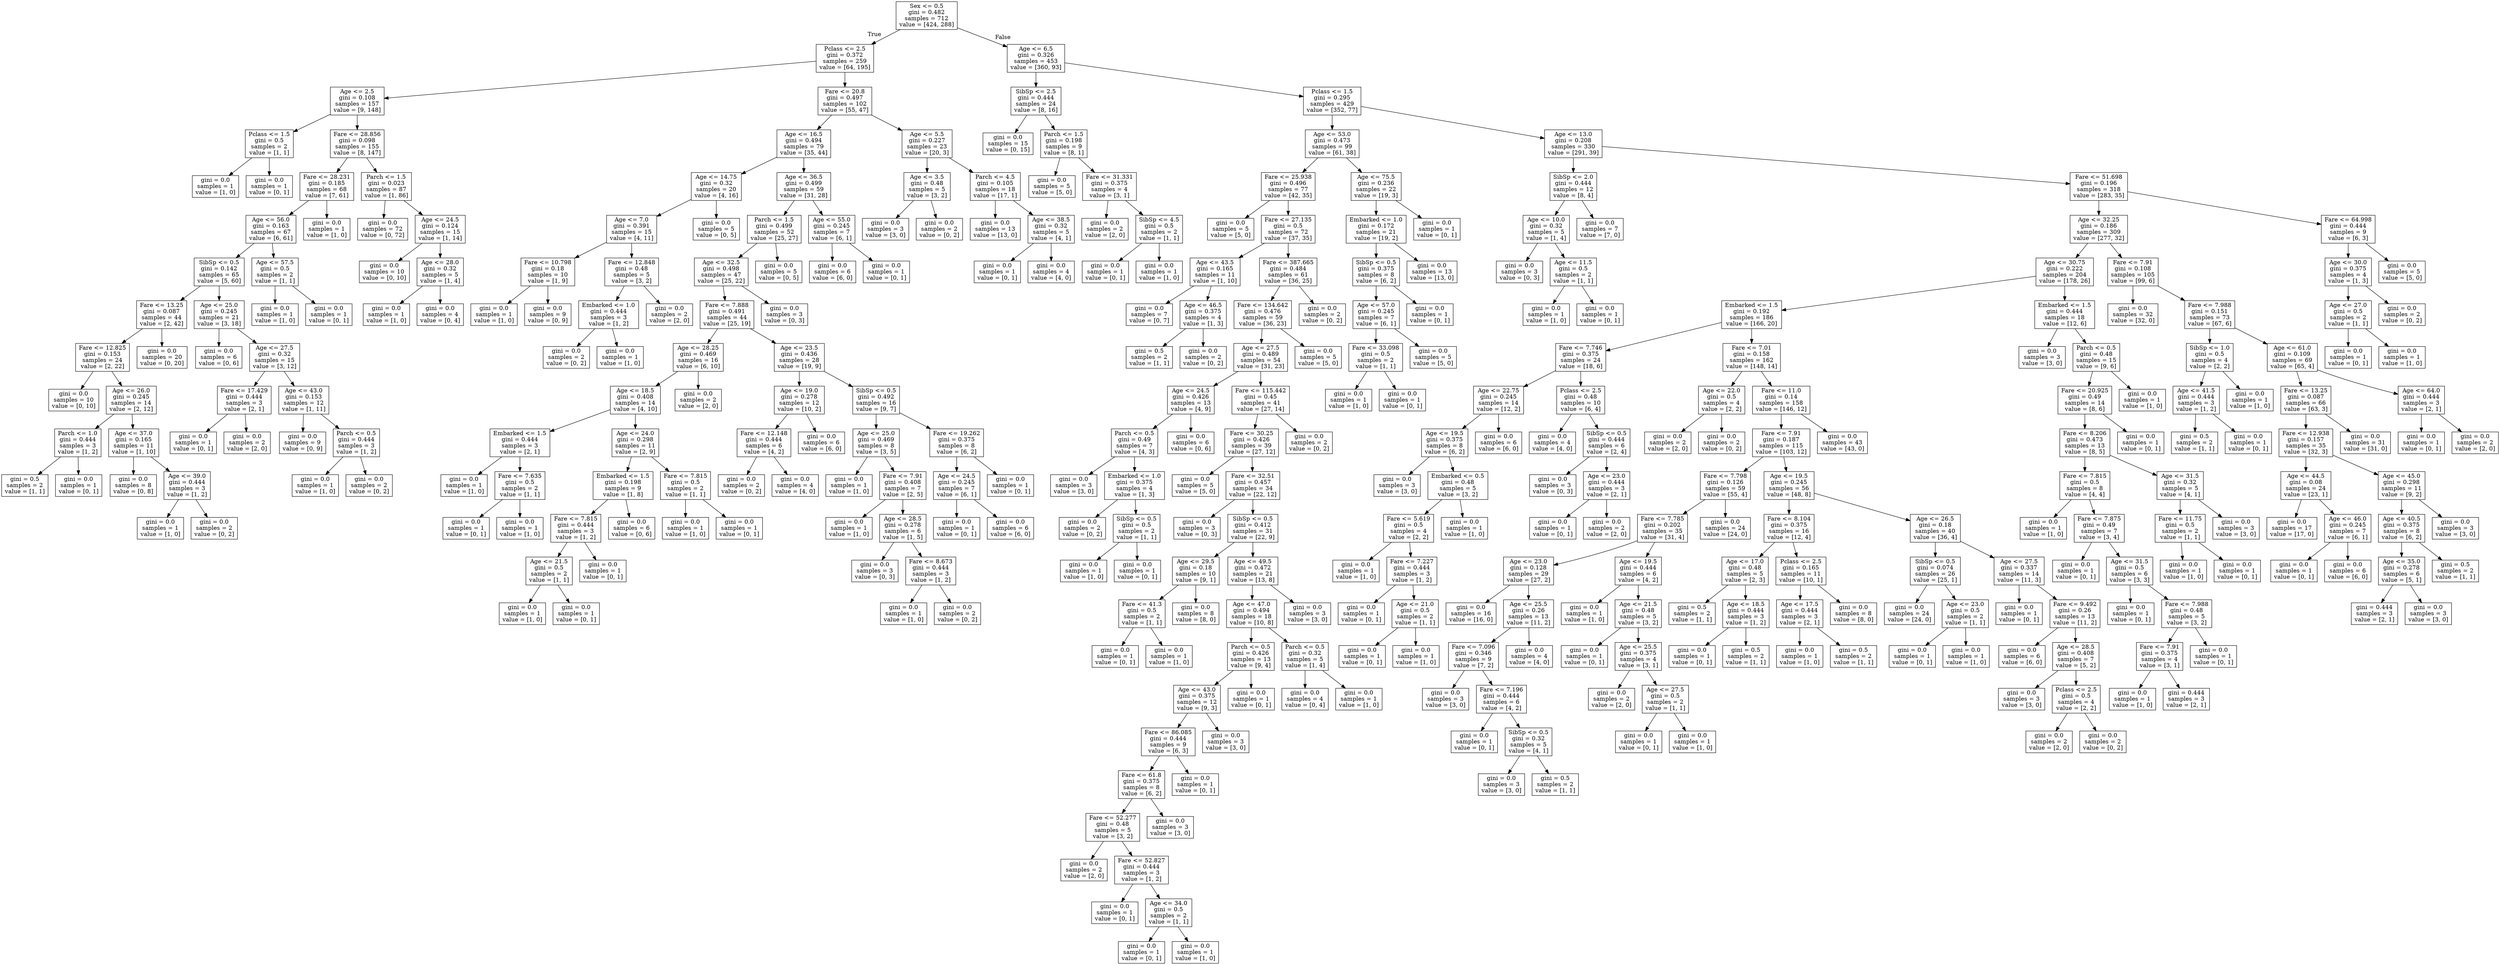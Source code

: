 digraph Tree {
node [shape=box] ;
0 [label="Sex <= 0.5\ngini = 0.482\nsamples = 712\nvalue = [424, 288]"] ;
1 [label="Pclass <= 2.5\ngini = 0.372\nsamples = 259\nvalue = [64, 195]"] ;
0 -> 1 [labeldistance=2.5, labelangle=45, headlabel="True"] ;
2 [label="Age <= 2.5\ngini = 0.108\nsamples = 157\nvalue = [9, 148]"] ;
1 -> 2 ;
3 [label="Pclass <= 1.5\ngini = 0.5\nsamples = 2\nvalue = [1, 1]"] ;
2 -> 3 ;
4 [label="gini = 0.0\nsamples = 1\nvalue = [1, 0]"] ;
3 -> 4 ;
5 [label="gini = 0.0\nsamples = 1\nvalue = [0, 1]"] ;
3 -> 5 ;
6 [label="Fare <= 28.856\ngini = 0.098\nsamples = 155\nvalue = [8, 147]"] ;
2 -> 6 ;
7 [label="Fare <= 28.231\ngini = 0.185\nsamples = 68\nvalue = [7, 61]"] ;
6 -> 7 ;
8 [label="Age <= 56.0\ngini = 0.163\nsamples = 67\nvalue = [6, 61]"] ;
7 -> 8 ;
9 [label="SibSp <= 0.5\ngini = 0.142\nsamples = 65\nvalue = [5, 60]"] ;
8 -> 9 ;
10 [label="Fare <= 13.25\ngini = 0.087\nsamples = 44\nvalue = [2, 42]"] ;
9 -> 10 ;
11 [label="Fare <= 12.825\ngini = 0.153\nsamples = 24\nvalue = [2, 22]"] ;
10 -> 11 ;
12 [label="gini = 0.0\nsamples = 10\nvalue = [0, 10]"] ;
11 -> 12 ;
13 [label="Age <= 26.0\ngini = 0.245\nsamples = 14\nvalue = [2, 12]"] ;
11 -> 13 ;
14 [label="Parch <= 1.0\ngini = 0.444\nsamples = 3\nvalue = [1, 2]"] ;
13 -> 14 ;
15 [label="gini = 0.5\nsamples = 2\nvalue = [1, 1]"] ;
14 -> 15 ;
16 [label="gini = 0.0\nsamples = 1\nvalue = [0, 1]"] ;
14 -> 16 ;
17 [label="Age <= 37.0\ngini = 0.165\nsamples = 11\nvalue = [1, 10]"] ;
13 -> 17 ;
18 [label="gini = 0.0\nsamples = 8\nvalue = [0, 8]"] ;
17 -> 18 ;
19 [label="Age <= 39.0\ngini = 0.444\nsamples = 3\nvalue = [1, 2]"] ;
17 -> 19 ;
20 [label="gini = 0.0\nsamples = 1\nvalue = [1, 0]"] ;
19 -> 20 ;
21 [label="gini = 0.0\nsamples = 2\nvalue = [0, 2]"] ;
19 -> 21 ;
22 [label="gini = 0.0\nsamples = 20\nvalue = [0, 20]"] ;
10 -> 22 ;
23 [label="Age <= 25.0\ngini = 0.245\nsamples = 21\nvalue = [3, 18]"] ;
9 -> 23 ;
24 [label="gini = 0.0\nsamples = 6\nvalue = [0, 6]"] ;
23 -> 24 ;
25 [label="Age <= 27.5\ngini = 0.32\nsamples = 15\nvalue = [3, 12]"] ;
23 -> 25 ;
26 [label="Fare <= 17.429\ngini = 0.444\nsamples = 3\nvalue = [2, 1]"] ;
25 -> 26 ;
27 [label="gini = 0.0\nsamples = 1\nvalue = [0, 1]"] ;
26 -> 27 ;
28 [label="gini = 0.0\nsamples = 2\nvalue = [2, 0]"] ;
26 -> 28 ;
29 [label="Age <= 43.0\ngini = 0.153\nsamples = 12\nvalue = [1, 11]"] ;
25 -> 29 ;
30 [label="gini = 0.0\nsamples = 9\nvalue = [0, 9]"] ;
29 -> 30 ;
31 [label="Parch <= 0.5\ngini = 0.444\nsamples = 3\nvalue = [1, 2]"] ;
29 -> 31 ;
32 [label="gini = 0.0\nsamples = 1\nvalue = [1, 0]"] ;
31 -> 32 ;
33 [label="gini = 0.0\nsamples = 2\nvalue = [0, 2]"] ;
31 -> 33 ;
34 [label="Age <= 57.5\ngini = 0.5\nsamples = 2\nvalue = [1, 1]"] ;
8 -> 34 ;
35 [label="gini = 0.0\nsamples = 1\nvalue = [1, 0]"] ;
34 -> 35 ;
36 [label="gini = 0.0\nsamples = 1\nvalue = [0, 1]"] ;
34 -> 36 ;
37 [label="gini = 0.0\nsamples = 1\nvalue = [1, 0]"] ;
7 -> 37 ;
38 [label="Parch <= 1.5\ngini = 0.023\nsamples = 87\nvalue = [1, 86]"] ;
6 -> 38 ;
39 [label="gini = 0.0\nsamples = 72\nvalue = [0, 72]"] ;
38 -> 39 ;
40 [label="Age <= 24.5\ngini = 0.124\nsamples = 15\nvalue = [1, 14]"] ;
38 -> 40 ;
41 [label="gini = 0.0\nsamples = 10\nvalue = [0, 10]"] ;
40 -> 41 ;
42 [label="Age <= 28.0\ngini = 0.32\nsamples = 5\nvalue = [1, 4]"] ;
40 -> 42 ;
43 [label="gini = 0.0\nsamples = 1\nvalue = [1, 0]"] ;
42 -> 43 ;
44 [label="gini = 0.0\nsamples = 4\nvalue = [0, 4]"] ;
42 -> 44 ;
45 [label="Fare <= 20.8\ngini = 0.497\nsamples = 102\nvalue = [55, 47]"] ;
1 -> 45 ;
46 [label="Age <= 16.5\ngini = 0.494\nsamples = 79\nvalue = [35, 44]"] ;
45 -> 46 ;
47 [label="Age <= 14.75\ngini = 0.32\nsamples = 20\nvalue = [4, 16]"] ;
46 -> 47 ;
48 [label="Age <= 7.0\ngini = 0.391\nsamples = 15\nvalue = [4, 11]"] ;
47 -> 48 ;
49 [label="Fare <= 10.798\ngini = 0.18\nsamples = 10\nvalue = [1, 9]"] ;
48 -> 49 ;
50 [label="gini = 0.0\nsamples = 1\nvalue = [1, 0]"] ;
49 -> 50 ;
51 [label="gini = 0.0\nsamples = 9\nvalue = [0, 9]"] ;
49 -> 51 ;
52 [label="Fare <= 12.848\ngini = 0.48\nsamples = 5\nvalue = [3, 2]"] ;
48 -> 52 ;
53 [label="Embarked <= 1.0\ngini = 0.444\nsamples = 3\nvalue = [1, 2]"] ;
52 -> 53 ;
54 [label="gini = 0.0\nsamples = 2\nvalue = [0, 2]"] ;
53 -> 54 ;
55 [label="gini = 0.0\nsamples = 1\nvalue = [1, 0]"] ;
53 -> 55 ;
56 [label="gini = 0.0\nsamples = 2\nvalue = [2, 0]"] ;
52 -> 56 ;
57 [label="gini = 0.0\nsamples = 5\nvalue = [0, 5]"] ;
47 -> 57 ;
58 [label="Age <= 36.5\ngini = 0.499\nsamples = 59\nvalue = [31, 28]"] ;
46 -> 58 ;
59 [label="Parch <= 1.5\ngini = 0.499\nsamples = 52\nvalue = [25, 27]"] ;
58 -> 59 ;
60 [label="Age <= 32.5\ngini = 0.498\nsamples = 47\nvalue = [25, 22]"] ;
59 -> 60 ;
61 [label="Fare <= 7.888\ngini = 0.491\nsamples = 44\nvalue = [25, 19]"] ;
60 -> 61 ;
62 [label="Age <= 28.25\ngini = 0.469\nsamples = 16\nvalue = [6, 10]"] ;
61 -> 62 ;
63 [label="Age <= 18.5\ngini = 0.408\nsamples = 14\nvalue = [4, 10]"] ;
62 -> 63 ;
64 [label="Embarked <= 1.5\ngini = 0.444\nsamples = 3\nvalue = [2, 1]"] ;
63 -> 64 ;
65 [label="gini = 0.0\nsamples = 1\nvalue = [1, 0]"] ;
64 -> 65 ;
66 [label="Fare <= 7.635\ngini = 0.5\nsamples = 2\nvalue = [1, 1]"] ;
64 -> 66 ;
67 [label="gini = 0.0\nsamples = 1\nvalue = [0, 1]"] ;
66 -> 67 ;
68 [label="gini = 0.0\nsamples = 1\nvalue = [1, 0]"] ;
66 -> 68 ;
69 [label="Age <= 24.0\ngini = 0.298\nsamples = 11\nvalue = [2, 9]"] ;
63 -> 69 ;
70 [label="Embarked <= 1.5\ngini = 0.198\nsamples = 9\nvalue = [1, 8]"] ;
69 -> 70 ;
71 [label="Fare <= 7.815\ngini = 0.444\nsamples = 3\nvalue = [1, 2]"] ;
70 -> 71 ;
72 [label="Age <= 21.5\ngini = 0.5\nsamples = 2\nvalue = [1, 1]"] ;
71 -> 72 ;
73 [label="gini = 0.0\nsamples = 1\nvalue = [1, 0]"] ;
72 -> 73 ;
74 [label="gini = 0.0\nsamples = 1\nvalue = [0, 1]"] ;
72 -> 74 ;
75 [label="gini = 0.0\nsamples = 1\nvalue = [0, 1]"] ;
71 -> 75 ;
76 [label="gini = 0.0\nsamples = 6\nvalue = [0, 6]"] ;
70 -> 76 ;
77 [label="Fare <= 7.815\ngini = 0.5\nsamples = 2\nvalue = [1, 1]"] ;
69 -> 77 ;
78 [label="gini = 0.0\nsamples = 1\nvalue = [1, 0]"] ;
77 -> 78 ;
79 [label="gini = 0.0\nsamples = 1\nvalue = [0, 1]"] ;
77 -> 79 ;
80 [label="gini = 0.0\nsamples = 2\nvalue = [2, 0]"] ;
62 -> 80 ;
81 [label="Age <= 23.5\ngini = 0.436\nsamples = 28\nvalue = [19, 9]"] ;
61 -> 81 ;
82 [label="Age <= 19.0\ngini = 0.278\nsamples = 12\nvalue = [10, 2]"] ;
81 -> 82 ;
83 [label="Fare <= 12.148\ngini = 0.444\nsamples = 6\nvalue = [4, 2]"] ;
82 -> 83 ;
84 [label="gini = 0.0\nsamples = 2\nvalue = [0, 2]"] ;
83 -> 84 ;
85 [label="gini = 0.0\nsamples = 4\nvalue = [4, 0]"] ;
83 -> 85 ;
86 [label="gini = 0.0\nsamples = 6\nvalue = [6, 0]"] ;
82 -> 86 ;
87 [label="SibSp <= 0.5\ngini = 0.492\nsamples = 16\nvalue = [9, 7]"] ;
81 -> 87 ;
88 [label="Age <= 25.0\ngini = 0.469\nsamples = 8\nvalue = [3, 5]"] ;
87 -> 88 ;
89 [label="gini = 0.0\nsamples = 1\nvalue = [1, 0]"] ;
88 -> 89 ;
90 [label="Fare <= 7.91\ngini = 0.408\nsamples = 7\nvalue = [2, 5]"] ;
88 -> 90 ;
91 [label="gini = 0.0\nsamples = 1\nvalue = [1, 0]"] ;
90 -> 91 ;
92 [label="Age <= 28.5\ngini = 0.278\nsamples = 6\nvalue = [1, 5]"] ;
90 -> 92 ;
93 [label="gini = 0.0\nsamples = 3\nvalue = [0, 3]"] ;
92 -> 93 ;
94 [label="Fare <= 8.673\ngini = 0.444\nsamples = 3\nvalue = [1, 2]"] ;
92 -> 94 ;
95 [label="gini = 0.0\nsamples = 1\nvalue = [1, 0]"] ;
94 -> 95 ;
96 [label="gini = 0.0\nsamples = 2\nvalue = [0, 2]"] ;
94 -> 96 ;
97 [label="Fare <= 19.262\ngini = 0.375\nsamples = 8\nvalue = [6, 2]"] ;
87 -> 97 ;
98 [label="Age <= 24.5\ngini = 0.245\nsamples = 7\nvalue = [6, 1]"] ;
97 -> 98 ;
99 [label="gini = 0.0\nsamples = 1\nvalue = [0, 1]"] ;
98 -> 99 ;
100 [label="gini = 0.0\nsamples = 6\nvalue = [6, 0]"] ;
98 -> 100 ;
101 [label="gini = 0.0\nsamples = 1\nvalue = [0, 1]"] ;
97 -> 101 ;
102 [label="gini = 0.0\nsamples = 3\nvalue = [0, 3]"] ;
60 -> 102 ;
103 [label="gini = 0.0\nsamples = 5\nvalue = [0, 5]"] ;
59 -> 103 ;
104 [label="Age <= 55.0\ngini = 0.245\nsamples = 7\nvalue = [6, 1]"] ;
58 -> 104 ;
105 [label="gini = 0.0\nsamples = 6\nvalue = [6, 0]"] ;
104 -> 105 ;
106 [label="gini = 0.0\nsamples = 1\nvalue = [0, 1]"] ;
104 -> 106 ;
107 [label="Age <= 5.5\ngini = 0.227\nsamples = 23\nvalue = [20, 3]"] ;
45 -> 107 ;
108 [label="Age <= 3.5\ngini = 0.48\nsamples = 5\nvalue = [3, 2]"] ;
107 -> 108 ;
109 [label="gini = 0.0\nsamples = 3\nvalue = [3, 0]"] ;
108 -> 109 ;
110 [label="gini = 0.0\nsamples = 2\nvalue = [0, 2]"] ;
108 -> 110 ;
111 [label="Parch <= 4.5\ngini = 0.105\nsamples = 18\nvalue = [17, 1]"] ;
107 -> 111 ;
112 [label="gini = 0.0\nsamples = 13\nvalue = [13, 0]"] ;
111 -> 112 ;
113 [label="Age <= 38.5\ngini = 0.32\nsamples = 5\nvalue = [4, 1]"] ;
111 -> 113 ;
114 [label="gini = 0.0\nsamples = 1\nvalue = [0, 1]"] ;
113 -> 114 ;
115 [label="gini = 0.0\nsamples = 4\nvalue = [4, 0]"] ;
113 -> 115 ;
116 [label="Age <= 6.5\ngini = 0.326\nsamples = 453\nvalue = [360, 93]"] ;
0 -> 116 [labeldistance=2.5, labelangle=-45, headlabel="False"] ;
117 [label="SibSp <= 2.5\ngini = 0.444\nsamples = 24\nvalue = [8, 16]"] ;
116 -> 117 ;
118 [label="gini = 0.0\nsamples = 15\nvalue = [0, 15]"] ;
117 -> 118 ;
119 [label="Parch <= 1.5\ngini = 0.198\nsamples = 9\nvalue = [8, 1]"] ;
117 -> 119 ;
120 [label="gini = 0.0\nsamples = 5\nvalue = [5, 0]"] ;
119 -> 120 ;
121 [label="Fare <= 31.331\ngini = 0.375\nsamples = 4\nvalue = [3, 1]"] ;
119 -> 121 ;
122 [label="gini = 0.0\nsamples = 2\nvalue = [2, 0]"] ;
121 -> 122 ;
123 [label="SibSp <= 4.5\ngini = 0.5\nsamples = 2\nvalue = [1, 1]"] ;
121 -> 123 ;
124 [label="gini = 0.0\nsamples = 1\nvalue = [0, 1]"] ;
123 -> 124 ;
125 [label="gini = 0.0\nsamples = 1\nvalue = [1, 0]"] ;
123 -> 125 ;
126 [label="Pclass <= 1.5\ngini = 0.295\nsamples = 429\nvalue = [352, 77]"] ;
116 -> 126 ;
127 [label="Age <= 53.0\ngini = 0.473\nsamples = 99\nvalue = [61, 38]"] ;
126 -> 127 ;
128 [label="Fare <= 25.938\ngini = 0.496\nsamples = 77\nvalue = [42, 35]"] ;
127 -> 128 ;
129 [label="gini = 0.0\nsamples = 5\nvalue = [5, 0]"] ;
128 -> 129 ;
130 [label="Fare <= 27.135\ngini = 0.5\nsamples = 72\nvalue = [37, 35]"] ;
128 -> 130 ;
131 [label="Age <= 43.5\ngini = 0.165\nsamples = 11\nvalue = [1, 10]"] ;
130 -> 131 ;
132 [label="gini = 0.0\nsamples = 7\nvalue = [0, 7]"] ;
131 -> 132 ;
133 [label="Age <= 46.5\ngini = 0.375\nsamples = 4\nvalue = [1, 3]"] ;
131 -> 133 ;
134 [label="gini = 0.5\nsamples = 2\nvalue = [1, 1]"] ;
133 -> 134 ;
135 [label="gini = 0.0\nsamples = 2\nvalue = [0, 2]"] ;
133 -> 135 ;
136 [label="Fare <= 387.665\ngini = 0.484\nsamples = 61\nvalue = [36, 25]"] ;
130 -> 136 ;
137 [label="Fare <= 134.642\ngini = 0.476\nsamples = 59\nvalue = [36, 23]"] ;
136 -> 137 ;
138 [label="Age <= 27.5\ngini = 0.489\nsamples = 54\nvalue = [31, 23]"] ;
137 -> 138 ;
139 [label="Age <= 24.5\ngini = 0.426\nsamples = 13\nvalue = [4, 9]"] ;
138 -> 139 ;
140 [label="Parch <= 0.5\ngini = 0.49\nsamples = 7\nvalue = [4, 3]"] ;
139 -> 140 ;
141 [label="gini = 0.0\nsamples = 3\nvalue = [3, 0]"] ;
140 -> 141 ;
142 [label="Embarked <= 1.0\ngini = 0.375\nsamples = 4\nvalue = [1, 3]"] ;
140 -> 142 ;
143 [label="gini = 0.0\nsamples = 2\nvalue = [0, 2]"] ;
142 -> 143 ;
144 [label="SibSp <= 0.5\ngini = 0.5\nsamples = 2\nvalue = [1, 1]"] ;
142 -> 144 ;
145 [label="gini = 0.0\nsamples = 1\nvalue = [1, 0]"] ;
144 -> 145 ;
146 [label="gini = 0.0\nsamples = 1\nvalue = [0, 1]"] ;
144 -> 146 ;
147 [label="gini = 0.0\nsamples = 6\nvalue = [0, 6]"] ;
139 -> 147 ;
148 [label="Fare <= 115.442\ngini = 0.45\nsamples = 41\nvalue = [27, 14]"] ;
138 -> 148 ;
149 [label="Fare <= 30.25\ngini = 0.426\nsamples = 39\nvalue = [27, 12]"] ;
148 -> 149 ;
150 [label="gini = 0.0\nsamples = 5\nvalue = [5, 0]"] ;
149 -> 150 ;
151 [label="Fare <= 32.51\ngini = 0.457\nsamples = 34\nvalue = [22, 12]"] ;
149 -> 151 ;
152 [label="gini = 0.0\nsamples = 3\nvalue = [0, 3]"] ;
151 -> 152 ;
153 [label="SibSp <= 0.5\ngini = 0.412\nsamples = 31\nvalue = [22, 9]"] ;
151 -> 153 ;
154 [label="Age <= 29.5\ngini = 0.18\nsamples = 10\nvalue = [9, 1]"] ;
153 -> 154 ;
155 [label="Fare <= 41.3\ngini = 0.5\nsamples = 2\nvalue = [1, 1]"] ;
154 -> 155 ;
156 [label="gini = 0.0\nsamples = 1\nvalue = [0, 1]"] ;
155 -> 156 ;
157 [label="gini = 0.0\nsamples = 1\nvalue = [1, 0]"] ;
155 -> 157 ;
158 [label="gini = 0.0\nsamples = 8\nvalue = [8, 0]"] ;
154 -> 158 ;
159 [label="Age <= 49.5\ngini = 0.472\nsamples = 21\nvalue = [13, 8]"] ;
153 -> 159 ;
160 [label="Age <= 47.0\ngini = 0.494\nsamples = 18\nvalue = [10, 8]"] ;
159 -> 160 ;
161 [label="Parch <= 0.5\ngini = 0.426\nsamples = 13\nvalue = [9, 4]"] ;
160 -> 161 ;
162 [label="Age <= 43.0\ngini = 0.375\nsamples = 12\nvalue = [9, 3]"] ;
161 -> 162 ;
163 [label="Fare <= 86.085\ngini = 0.444\nsamples = 9\nvalue = [6, 3]"] ;
162 -> 163 ;
164 [label="Fare <= 61.8\ngini = 0.375\nsamples = 8\nvalue = [6, 2]"] ;
163 -> 164 ;
165 [label="Fare <= 52.277\ngini = 0.48\nsamples = 5\nvalue = [3, 2]"] ;
164 -> 165 ;
166 [label="gini = 0.0\nsamples = 2\nvalue = [2, 0]"] ;
165 -> 166 ;
167 [label="Fare <= 52.827\ngini = 0.444\nsamples = 3\nvalue = [1, 2]"] ;
165 -> 167 ;
168 [label="gini = 0.0\nsamples = 1\nvalue = [0, 1]"] ;
167 -> 168 ;
169 [label="Age <= 34.0\ngini = 0.5\nsamples = 2\nvalue = [1, 1]"] ;
167 -> 169 ;
170 [label="gini = 0.0\nsamples = 1\nvalue = [0, 1]"] ;
169 -> 170 ;
171 [label="gini = 0.0\nsamples = 1\nvalue = [1, 0]"] ;
169 -> 171 ;
172 [label="gini = 0.0\nsamples = 3\nvalue = [3, 0]"] ;
164 -> 172 ;
173 [label="gini = 0.0\nsamples = 1\nvalue = [0, 1]"] ;
163 -> 173 ;
174 [label="gini = 0.0\nsamples = 3\nvalue = [3, 0]"] ;
162 -> 174 ;
175 [label="gini = 0.0\nsamples = 1\nvalue = [0, 1]"] ;
161 -> 175 ;
176 [label="Parch <= 0.5\ngini = 0.32\nsamples = 5\nvalue = [1, 4]"] ;
160 -> 176 ;
177 [label="gini = 0.0\nsamples = 4\nvalue = [0, 4]"] ;
176 -> 177 ;
178 [label="gini = 0.0\nsamples = 1\nvalue = [1, 0]"] ;
176 -> 178 ;
179 [label="gini = 0.0\nsamples = 3\nvalue = [3, 0]"] ;
159 -> 179 ;
180 [label="gini = 0.0\nsamples = 2\nvalue = [0, 2]"] ;
148 -> 180 ;
181 [label="gini = 0.0\nsamples = 5\nvalue = [5, 0]"] ;
137 -> 181 ;
182 [label="gini = 0.0\nsamples = 2\nvalue = [0, 2]"] ;
136 -> 182 ;
183 [label="Age <= 75.5\ngini = 0.236\nsamples = 22\nvalue = [19, 3]"] ;
127 -> 183 ;
184 [label="Embarked <= 1.0\ngini = 0.172\nsamples = 21\nvalue = [19, 2]"] ;
183 -> 184 ;
185 [label="SibSp <= 0.5\ngini = 0.375\nsamples = 8\nvalue = [6, 2]"] ;
184 -> 185 ;
186 [label="Age <= 57.0\ngini = 0.245\nsamples = 7\nvalue = [6, 1]"] ;
185 -> 186 ;
187 [label="Fare <= 33.098\ngini = 0.5\nsamples = 2\nvalue = [1, 1]"] ;
186 -> 187 ;
188 [label="gini = 0.0\nsamples = 1\nvalue = [1, 0]"] ;
187 -> 188 ;
189 [label="gini = 0.0\nsamples = 1\nvalue = [0, 1]"] ;
187 -> 189 ;
190 [label="gini = 0.0\nsamples = 5\nvalue = [5, 0]"] ;
186 -> 190 ;
191 [label="gini = 0.0\nsamples = 1\nvalue = [0, 1]"] ;
185 -> 191 ;
192 [label="gini = 0.0\nsamples = 13\nvalue = [13, 0]"] ;
184 -> 192 ;
193 [label="gini = 0.0\nsamples = 1\nvalue = [0, 1]"] ;
183 -> 193 ;
194 [label="Age <= 13.0\ngini = 0.208\nsamples = 330\nvalue = [291, 39]"] ;
126 -> 194 ;
195 [label="SibSp <= 2.0\ngini = 0.444\nsamples = 12\nvalue = [8, 4]"] ;
194 -> 195 ;
196 [label="Age <= 10.0\ngini = 0.32\nsamples = 5\nvalue = [1, 4]"] ;
195 -> 196 ;
197 [label="gini = 0.0\nsamples = 3\nvalue = [0, 3]"] ;
196 -> 197 ;
198 [label="Age <= 11.5\ngini = 0.5\nsamples = 2\nvalue = [1, 1]"] ;
196 -> 198 ;
199 [label="gini = 0.0\nsamples = 1\nvalue = [1, 0]"] ;
198 -> 199 ;
200 [label="gini = 0.0\nsamples = 1\nvalue = [0, 1]"] ;
198 -> 200 ;
201 [label="gini = 0.0\nsamples = 7\nvalue = [7, 0]"] ;
195 -> 201 ;
202 [label="Fare <= 51.698\ngini = 0.196\nsamples = 318\nvalue = [283, 35]"] ;
194 -> 202 ;
203 [label="Age <= 32.25\ngini = 0.186\nsamples = 309\nvalue = [277, 32]"] ;
202 -> 203 ;
204 [label="Age <= 30.75\ngini = 0.222\nsamples = 204\nvalue = [178, 26]"] ;
203 -> 204 ;
205 [label="Embarked <= 1.5\ngini = 0.192\nsamples = 186\nvalue = [166, 20]"] ;
204 -> 205 ;
206 [label="Fare <= 7.746\ngini = 0.375\nsamples = 24\nvalue = [18, 6]"] ;
205 -> 206 ;
207 [label="Age <= 22.75\ngini = 0.245\nsamples = 14\nvalue = [12, 2]"] ;
206 -> 207 ;
208 [label="Age <= 19.5\ngini = 0.375\nsamples = 8\nvalue = [6, 2]"] ;
207 -> 208 ;
209 [label="gini = 0.0\nsamples = 3\nvalue = [3, 0]"] ;
208 -> 209 ;
210 [label="Embarked <= 0.5\ngini = 0.48\nsamples = 5\nvalue = [3, 2]"] ;
208 -> 210 ;
211 [label="Fare <= 5.619\ngini = 0.5\nsamples = 4\nvalue = [2, 2]"] ;
210 -> 211 ;
212 [label="gini = 0.0\nsamples = 1\nvalue = [1, 0]"] ;
211 -> 212 ;
213 [label="Fare <= 7.227\ngini = 0.444\nsamples = 3\nvalue = [1, 2]"] ;
211 -> 213 ;
214 [label="gini = 0.0\nsamples = 1\nvalue = [0, 1]"] ;
213 -> 214 ;
215 [label="Age <= 21.0\ngini = 0.5\nsamples = 2\nvalue = [1, 1]"] ;
213 -> 215 ;
216 [label="gini = 0.0\nsamples = 1\nvalue = [0, 1]"] ;
215 -> 216 ;
217 [label="gini = 0.0\nsamples = 1\nvalue = [1, 0]"] ;
215 -> 217 ;
218 [label="gini = 0.0\nsamples = 1\nvalue = [1, 0]"] ;
210 -> 218 ;
219 [label="gini = 0.0\nsamples = 6\nvalue = [6, 0]"] ;
207 -> 219 ;
220 [label="Pclass <= 2.5\ngini = 0.48\nsamples = 10\nvalue = [6, 4]"] ;
206 -> 220 ;
221 [label="gini = 0.0\nsamples = 4\nvalue = [4, 0]"] ;
220 -> 221 ;
222 [label="SibSp <= 0.5\ngini = 0.444\nsamples = 6\nvalue = [2, 4]"] ;
220 -> 222 ;
223 [label="gini = 0.0\nsamples = 3\nvalue = [0, 3]"] ;
222 -> 223 ;
224 [label="Age <= 23.0\ngini = 0.444\nsamples = 3\nvalue = [2, 1]"] ;
222 -> 224 ;
225 [label="gini = 0.0\nsamples = 1\nvalue = [0, 1]"] ;
224 -> 225 ;
226 [label="gini = 0.0\nsamples = 2\nvalue = [2, 0]"] ;
224 -> 226 ;
227 [label="Fare <= 7.01\ngini = 0.158\nsamples = 162\nvalue = [148, 14]"] ;
205 -> 227 ;
228 [label="Age <= 22.0\ngini = 0.5\nsamples = 4\nvalue = [2, 2]"] ;
227 -> 228 ;
229 [label="gini = 0.0\nsamples = 2\nvalue = [2, 0]"] ;
228 -> 229 ;
230 [label="gini = 0.0\nsamples = 2\nvalue = [0, 2]"] ;
228 -> 230 ;
231 [label="Fare <= 11.0\ngini = 0.14\nsamples = 158\nvalue = [146, 12]"] ;
227 -> 231 ;
232 [label="Fare <= 7.91\ngini = 0.187\nsamples = 115\nvalue = [103, 12]"] ;
231 -> 232 ;
233 [label="Fare <= 7.798\ngini = 0.126\nsamples = 59\nvalue = [55, 4]"] ;
232 -> 233 ;
234 [label="Fare <= 7.785\ngini = 0.202\nsamples = 35\nvalue = [31, 4]"] ;
233 -> 234 ;
235 [label="Age <= 23.0\ngini = 0.128\nsamples = 29\nvalue = [27, 2]"] ;
234 -> 235 ;
236 [label="gini = 0.0\nsamples = 16\nvalue = [16, 0]"] ;
235 -> 236 ;
237 [label="Age <= 25.5\ngini = 0.26\nsamples = 13\nvalue = [11, 2]"] ;
235 -> 237 ;
238 [label="Fare <= 7.096\ngini = 0.346\nsamples = 9\nvalue = [7, 2]"] ;
237 -> 238 ;
239 [label="gini = 0.0\nsamples = 3\nvalue = [3, 0]"] ;
238 -> 239 ;
240 [label="Fare <= 7.196\ngini = 0.444\nsamples = 6\nvalue = [4, 2]"] ;
238 -> 240 ;
241 [label="gini = 0.0\nsamples = 1\nvalue = [0, 1]"] ;
240 -> 241 ;
242 [label="SibSp <= 0.5\ngini = 0.32\nsamples = 5\nvalue = [4, 1]"] ;
240 -> 242 ;
243 [label="gini = 0.0\nsamples = 3\nvalue = [3, 0]"] ;
242 -> 243 ;
244 [label="gini = 0.5\nsamples = 2\nvalue = [1, 1]"] ;
242 -> 244 ;
245 [label="gini = 0.0\nsamples = 4\nvalue = [4, 0]"] ;
237 -> 245 ;
246 [label="Age <= 19.5\ngini = 0.444\nsamples = 6\nvalue = [4, 2]"] ;
234 -> 246 ;
247 [label="gini = 0.0\nsamples = 1\nvalue = [1, 0]"] ;
246 -> 247 ;
248 [label="Age <= 21.5\ngini = 0.48\nsamples = 5\nvalue = [3, 2]"] ;
246 -> 248 ;
249 [label="gini = 0.0\nsamples = 1\nvalue = [0, 1]"] ;
248 -> 249 ;
250 [label="Age <= 25.5\ngini = 0.375\nsamples = 4\nvalue = [3, 1]"] ;
248 -> 250 ;
251 [label="gini = 0.0\nsamples = 2\nvalue = [2, 0]"] ;
250 -> 251 ;
252 [label="Age <= 27.5\ngini = 0.5\nsamples = 2\nvalue = [1, 1]"] ;
250 -> 252 ;
253 [label="gini = 0.0\nsamples = 1\nvalue = [0, 1]"] ;
252 -> 253 ;
254 [label="gini = 0.0\nsamples = 1\nvalue = [1, 0]"] ;
252 -> 254 ;
255 [label="gini = 0.0\nsamples = 24\nvalue = [24, 0]"] ;
233 -> 255 ;
256 [label="Age <= 19.5\ngini = 0.245\nsamples = 56\nvalue = [48, 8]"] ;
232 -> 256 ;
257 [label="Fare <= 8.104\ngini = 0.375\nsamples = 16\nvalue = [12, 4]"] ;
256 -> 257 ;
258 [label="Age <= 17.0\ngini = 0.48\nsamples = 5\nvalue = [2, 3]"] ;
257 -> 258 ;
259 [label="gini = 0.5\nsamples = 2\nvalue = [1, 1]"] ;
258 -> 259 ;
260 [label="Age <= 18.5\ngini = 0.444\nsamples = 3\nvalue = [1, 2]"] ;
258 -> 260 ;
261 [label="gini = 0.0\nsamples = 1\nvalue = [0, 1]"] ;
260 -> 261 ;
262 [label="gini = 0.5\nsamples = 2\nvalue = [1, 1]"] ;
260 -> 262 ;
263 [label="Pclass <= 2.5\ngini = 0.165\nsamples = 11\nvalue = [10, 1]"] ;
257 -> 263 ;
264 [label="Age <= 17.5\ngini = 0.444\nsamples = 3\nvalue = [2, 1]"] ;
263 -> 264 ;
265 [label="gini = 0.0\nsamples = 1\nvalue = [1, 0]"] ;
264 -> 265 ;
266 [label="gini = 0.5\nsamples = 2\nvalue = [1, 1]"] ;
264 -> 266 ;
267 [label="gini = 0.0\nsamples = 8\nvalue = [8, 0]"] ;
263 -> 267 ;
268 [label="Age <= 26.5\ngini = 0.18\nsamples = 40\nvalue = [36, 4]"] ;
256 -> 268 ;
269 [label="SibSp <= 0.5\ngini = 0.074\nsamples = 26\nvalue = [25, 1]"] ;
268 -> 269 ;
270 [label="gini = 0.0\nsamples = 24\nvalue = [24, 0]"] ;
269 -> 270 ;
271 [label="Age <= 23.0\ngini = 0.5\nsamples = 2\nvalue = [1, 1]"] ;
269 -> 271 ;
272 [label="gini = 0.0\nsamples = 1\nvalue = [0, 1]"] ;
271 -> 272 ;
273 [label="gini = 0.0\nsamples = 1\nvalue = [1, 0]"] ;
271 -> 273 ;
274 [label="Age <= 27.5\ngini = 0.337\nsamples = 14\nvalue = [11, 3]"] ;
268 -> 274 ;
275 [label="gini = 0.0\nsamples = 1\nvalue = [0, 1]"] ;
274 -> 275 ;
276 [label="Fare <= 9.492\ngini = 0.26\nsamples = 13\nvalue = [11, 2]"] ;
274 -> 276 ;
277 [label="gini = 0.0\nsamples = 6\nvalue = [6, 0]"] ;
276 -> 277 ;
278 [label="Age <= 28.5\ngini = 0.408\nsamples = 7\nvalue = [5, 2]"] ;
276 -> 278 ;
279 [label="gini = 0.0\nsamples = 3\nvalue = [3, 0]"] ;
278 -> 279 ;
280 [label="Pclass <= 2.5\ngini = 0.5\nsamples = 4\nvalue = [2, 2]"] ;
278 -> 280 ;
281 [label="gini = 0.0\nsamples = 2\nvalue = [2, 0]"] ;
280 -> 281 ;
282 [label="gini = 0.0\nsamples = 2\nvalue = [0, 2]"] ;
280 -> 282 ;
283 [label="gini = 0.0\nsamples = 43\nvalue = [43, 0]"] ;
231 -> 283 ;
284 [label="Embarked <= 1.5\ngini = 0.444\nsamples = 18\nvalue = [12, 6]"] ;
204 -> 284 ;
285 [label="gini = 0.0\nsamples = 3\nvalue = [3, 0]"] ;
284 -> 285 ;
286 [label="Parch <= 0.5\ngini = 0.48\nsamples = 15\nvalue = [9, 6]"] ;
284 -> 286 ;
287 [label="Fare <= 20.925\ngini = 0.49\nsamples = 14\nvalue = [8, 6]"] ;
286 -> 287 ;
288 [label="Fare <= 8.206\ngini = 0.473\nsamples = 13\nvalue = [8, 5]"] ;
287 -> 288 ;
289 [label="Fare <= 7.815\ngini = 0.5\nsamples = 8\nvalue = [4, 4]"] ;
288 -> 289 ;
290 [label="gini = 0.0\nsamples = 1\nvalue = [1, 0]"] ;
289 -> 290 ;
291 [label="Fare <= 7.875\ngini = 0.49\nsamples = 7\nvalue = [3, 4]"] ;
289 -> 291 ;
292 [label="gini = 0.0\nsamples = 1\nvalue = [0, 1]"] ;
291 -> 292 ;
293 [label="Age <= 31.5\ngini = 0.5\nsamples = 6\nvalue = [3, 3]"] ;
291 -> 293 ;
294 [label="gini = 0.0\nsamples = 1\nvalue = [0, 1]"] ;
293 -> 294 ;
295 [label="Fare <= 7.988\ngini = 0.48\nsamples = 5\nvalue = [3, 2]"] ;
293 -> 295 ;
296 [label="Fare <= 7.91\ngini = 0.375\nsamples = 4\nvalue = [3, 1]"] ;
295 -> 296 ;
297 [label="gini = 0.0\nsamples = 1\nvalue = [1, 0]"] ;
296 -> 297 ;
298 [label="gini = 0.444\nsamples = 3\nvalue = [2, 1]"] ;
296 -> 298 ;
299 [label="gini = 0.0\nsamples = 1\nvalue = [0, 1]"] ;
295 -> 299 ;
300 [label="Age <= 31.5\ngini = 0.32\nsamples = 5\nvalue = [4, 1]"] ;
288 -> 300 ;
301 [label="Fare <= 11.75\ngini = 0.5\nsamples = 2\nvalue = [1, 1]"] ;
300 -> 301 ;
302 [label="gini = 0.0\nsamples = 1\nvalue = [1, 0]"] ;
301 -> 302 ;
303 [label="gini = 0.0\nsamples = 1\nvalue = [0, 1]"] ;
301 -> 303 ;
304 [label="gini = 0.0\nsamples = 3\nvalue = [3, 0]"] ;
300 -> 304 ;
305 [label="gini = 0.0\nsamples = 1\nvalue = [0, 1]"] ;
287 -> 305 ;
306 [label="gini = 0.0\nsamples = 1\nvalue = [1, 0]"] ;
286 -> 306 ;
307 [label="Fare <= 7.91\ngini = 0.108\nsamples = 105\nvalue = [99, 6]"] ;
203 -> 307 ;
308 [label="gini = 0.0\nsamples = 32\nvalue = [32, 0]"] ;
307 -> 308 ;
309 [label="Fare <= 7.988\ngini = 0.151\nsamples = 73\nvalue = [67, 6]"] ;
307 -> 309 ;
310 [label="SibSp <= 1.0\ngini = 0.5\nsamples = 4\nvalue = [2, 2]"] ;
309 -> 310 ;
311 [label="Age <= 41.5\ngini = 0.444\nsamples = 3\nvalue = [1, 2]"] ;
310 -> 311 ;
312 [label="gini = 0.5\nsamples = 2\nvalue = [1, 1]"] ;
311 -> 312 ;
313 [label="gini = 0.0\nsamples = 1\nvalue = [0, 1]"] ;
311 -> 313 ;
314 [label="gini = 0.0\nsamples = 1\nvalue = [1, 0]"] ;
310 -> 314 ;
315 [label="Age <= 61.0\ngini = 0.109\nsamples = 69\nvalue = [65, 4]"] ;
309 -> 315 ;
316 [label="Fare <= 13.25\ngini = 0.087\nsamples = 66\nvalue = [63, 3]"] ;
315 -> 316 ;
317 [label="Fare <= 12.938\ngini = 0.157\nsamples = 35\nvalue = [32, 3]"] ;
316 -> 317 ;
318 [label="Age <= 44.5\ngini = 0.08\nsamples = 24\nvalue = [23, 1]"] ;
317 -> 318 ;
319 [label="gini = 0.0\nsamples = 17\nvalue = [17, 0]"] ;
318 -> 319 ;
320 [label="Age <= 46.0\ngini = 0.245\nsamples = 7\nvalue = [6, 1]"] ;
318 -> 320 ;
321 [label="gini = 0.0\nsamples = 1\nvalue = [0, 1]"] ;
320 -> 321 ;
322 [label="gini = 0.0\nsamples = 6\nvalue = [6, 0]"] ;
320 -> 322 ;
323 [label="Age <= 45.0\ngini = 0.298\nsamples = 11\nvalue = [9, 2]"] ;
317 -> 323 ;
324 [label="Age <= 40.5\ngini = 0.375\nsamples = 8\nvalue = [6, 2]"] ;
323 -> 324 ;
325 [label="Age <= 35.0\ngini = 0.278\nsamples = 6\nvalue = [5, 1]"] ;
324 -> 325 ;
326 [label="gini = 0.444\nsamples = 3\nvalue = [2, 1]"] ;
325 -> 326 ;
327 [label="gini = 0.0\nsamples = 3\nvalue = [3, 0]"] ;
325 -> 327 ;
328 [label="gini = 0.5\nsamples = 2\nvalue = [1, 1]"] ;
324 -> 328 ;
329 [label="gini = 0.0\nsamples = 3\nvalue = [3, 0]"] ;
323 -> 329 ;
330 [label="gini = 0.0\nsamples = 31\nvalue = [31, 0]"] ;
316 -> 330 ;
331 [label="Age <= 64.0\ngini = 0.444\nsamples = 3\nvalue = [2, 1]"] ;
315 -> 331 ;
332 [label="gini = 0.0\nsamples = 1\nvalue = [0, 1]"] ;
331 -> 332 ;
333 [label="gini = 0.0\nsamples = 2\nvalue = [2, 0]"] ;
331 -> 333 ;
334 [label="Fare <= 64.998\ngini = 0.444\nsamples = 9\nvalue = [6, 3]"] ;
202 -> 334 ;
335 [label="Age <= 30.0\ngini = 0.375\nsamples = 4\nvalue = [1, 3]"] ;
334 -> 335 ;
336 [label="Age <= 27.0\ngini = 0.5\nsamples = 2\nvalue = [1, 1]"] ;
335 -> 336 ;
337 [label="gini = 0.0\nsamples = 1\nvalue = [0, 1]"] ;
336 -> 337 ;
338 [label="gini = 0.0\nsamples = 1\nvalue = [1, 0]"] ;
336 -> 338 ;
339 [label="gini = 0.0\nsamples = 2\nvalue = [0, 2]"] ;
335 -> 339 ;
340 [label="gini = 0.0\nsamples = 5\nvalue = [5, 0]"] ;
334 -> 340 ;
}